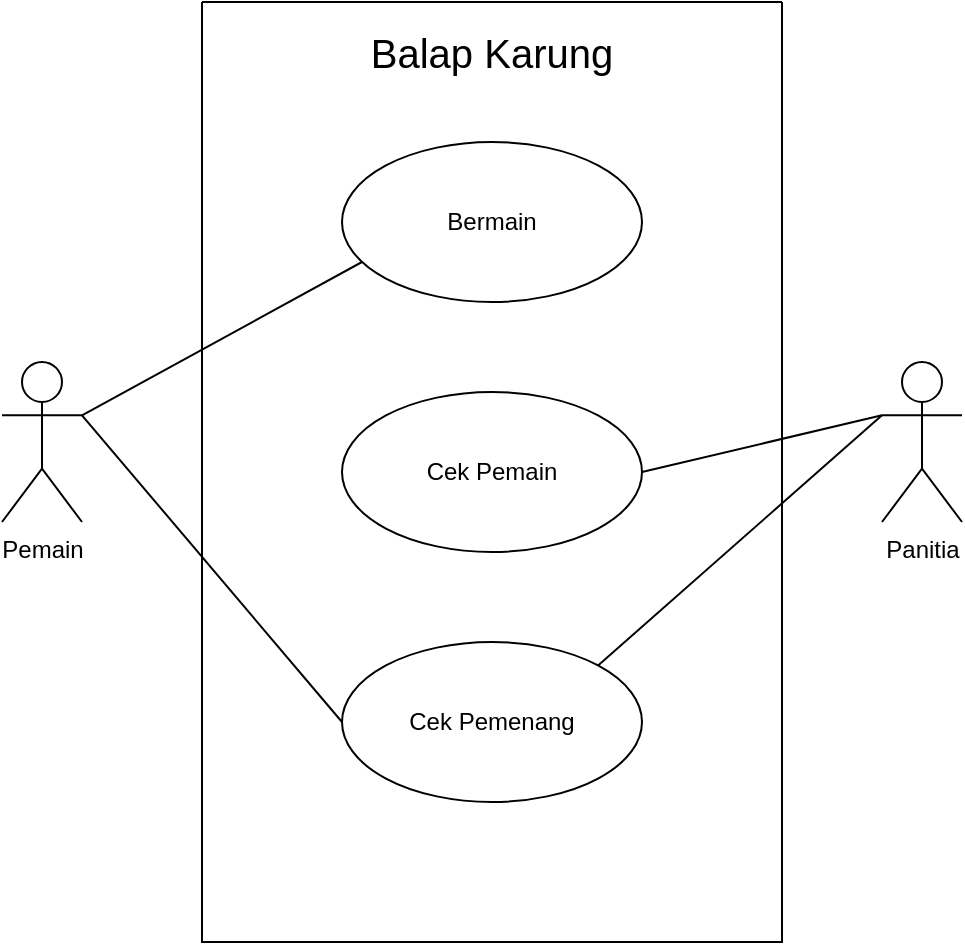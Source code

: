 <mxfile version="21.7.4" type="github">
  <diagram name="Page-1" id="Gqz0cX4XqqDU5Z1U6MZ_">
    <mxGraphModel dx="880" dy="478" grid="1" gridSize="10" guides="1" tooltips="1" connect="1" arrows="1" fold="1" page="1" pageScale="1" pageWidth="850" pageHeight="1100" math="0" shadow="0">
      <root>
        <mxCell id="0" />
        <mxCell id="1" parent="0" />
        <mxCell id="BQ1JNLCyNZEcFDmxIsNE-1" value="" style="swimlane;startSize=0;" parent="1" vertex="1">
          <mxGeometry x="320" y="170" width="290" height="470" as="geometry">
            <mxRectangle x="320" y="170" width="50" height="40" as="alternateBounds" />
          </mxGeometry>
        </mxCell>
        <mxCell id="BQ1JNLCyNZEcFDmxIsNE-2" value="Balap Karung" style="text;html=1;strokeColor=none;fillColor=none;align=center;verticalAlign=middle;whiteSpace=wrap;rounded=0;fontSize=20;" parent="BQ1JNLCyNZEcFDmxIsNE-1" vertex="1">
          <mxGeometry x="80" y="10" width="130" height="30" as="geometry" />
        </mxCell>
        <mxCell id="BQ1JNLCyNZEcFDmxIsNE-7" value="Bermain" style="ellipse;whiteSpace=wrap;html=1;" parent="BQ1JNLCyNZEcFDmxIsNE-1" vertex="1">
          <mxGeometry x="70" y="70" width="150" height="80" as="geometry" />
        </mxCell>
        <mxCell id="BQ1JNLCyNZEcFDmxIsNE-11" value="" style="endArrow=none;html=1;rounded=0;exitX=1;exitY=0.333;exitDx=0;exitDy=0;exitPerimeter=0;" parent="BQ1JNLCyNZEcFDmxIsNE-1" source="BQ1JNLCyNZEcFDmxIsNE-3" edge="1">
          <mxGeometry width="50" height="50" relative="1" as="geometry">
            <mxPoint x="-40" y="220" as="sourcePoint" />
            <mxPoint x="80" y="130" as="targetPoint" />
          </mxGeometry>
        </mxCell>
        <mxCell id="BQ1JNLCyNZEcFDmxIsNE-14" value="Cek Pemenang" style="ellipse;whiteSpace=wrap;html=1;" parent="BQ1JNLCyNZEcFDmxIsNE-1" vertex="1">
          <mxGeometry x="70" y="320" width="150" height="80" as="geometry" />
        </mxCell>
        <mxCell id="BQ1JNLCyNZEcFDmxIsNE-13" value="Cek Pemain" style="ellipse;whiteSpace=wrap;html=1;" parent="BQ1JNLCyNZEcFDmxIsNE-1" vertex="1">
          <mxGeometry x="70" y="195" width="150" height="80" as="geometry" />
        </mxCell>
        <mxCell id="baPtFXFn-w2V_AxRnGHs-1" value="" style="endArrow=none;html=1;rounded=0;exitX=1;exitY=0.333;exitDx=0;exitDy=0;exitPerimeter=0;" edge="1" parent="BQ1JNLCyNZEcFDmxIsNE-1" source="BQ1JNLCyNZEcFDmxIsNE-3">
          <mxGeometry width="50" height="50" relative="1" as="geometry">
            <mxPoint x="-60" y="210" as="sourcePoint" />
            <mxPoint x="70" y="360" as="targetPoint" />
          </mxGeometry>
        </mxCell>
        <mxCell id="BQ1JNLCyNZEcFDmxIsNE-3" value="Pemain" style="shape=umlActor;verticalLabelPosition=bottom;verticalAlign=top;html=1;outlineConnect=0;" parent="1" vertex="1">
          <mxGeometry x="220" y="350" width="40" height="80" as="geometry" />
        </mxCell>
        <mxCell id="BQ1JNLCyNZEcFDmxIsNE-15" value="Panitia" style="shape=umlActor;verticalLabelPosition=bottom;verticalAlign=top;html=1;outlineConnect=0;" parent="1" vertex="1">
          <mxGeometry x="660" y="350" width="40" height="80" as="geometry" />
        </mxCell>
        <mxCell id="BQ1JNLCyNZEcFDmxIsNE-16" value="" style="endArrow=none;html=1;rounded=0;exitX=1;exitY=0.5;exitDx=0;exitDy=0;entryX=0;entryY=0.333;entryDx=0;entryDy=0;entryPerimeter=0;" parent="1" source="BQ1JNLCyNZEcFDmxIsNE-13" target="BQ1JNLCyNZEcFDmxIsNE-15" edge="1">
          <mxGeometry width="50" height="50" relative="1" as="geometry">
            <mxPoint x="520" y="447" as="sourcePoint" />
            <mxPoint x="660" y="370" as="targetPoint" />
          </mxGeometry>
        </mxCell>
        <mxCell id="BQ1JNLCyNZEcFDmxIsNE-21" value="" style="endArrow=none;html=1;rounded=0;entryX=0;entryY=0.333;entryDx=0;entryDy=0;entryPerimeter=0;exitX=1;exitY=0;exitDx=0;exitDy=0;" parent="1" source="BQ1JNLCyNZEcFDmxIsNE-14" target="BQ1JNLCyNZEcFDmxIsNE-15" edge="1">
          <mxGeometry width="50" height="50" relative="1" as="geometry">
            <mxPoint x="550" y="420" as="sourcePoint" />
            <mxPoint x="600" y="370" as="targetPoint" />
          </mxGeometry>
        </mxCell>
      </root>
    </mxGraphModel>
  </diagram>
</mxfile>
